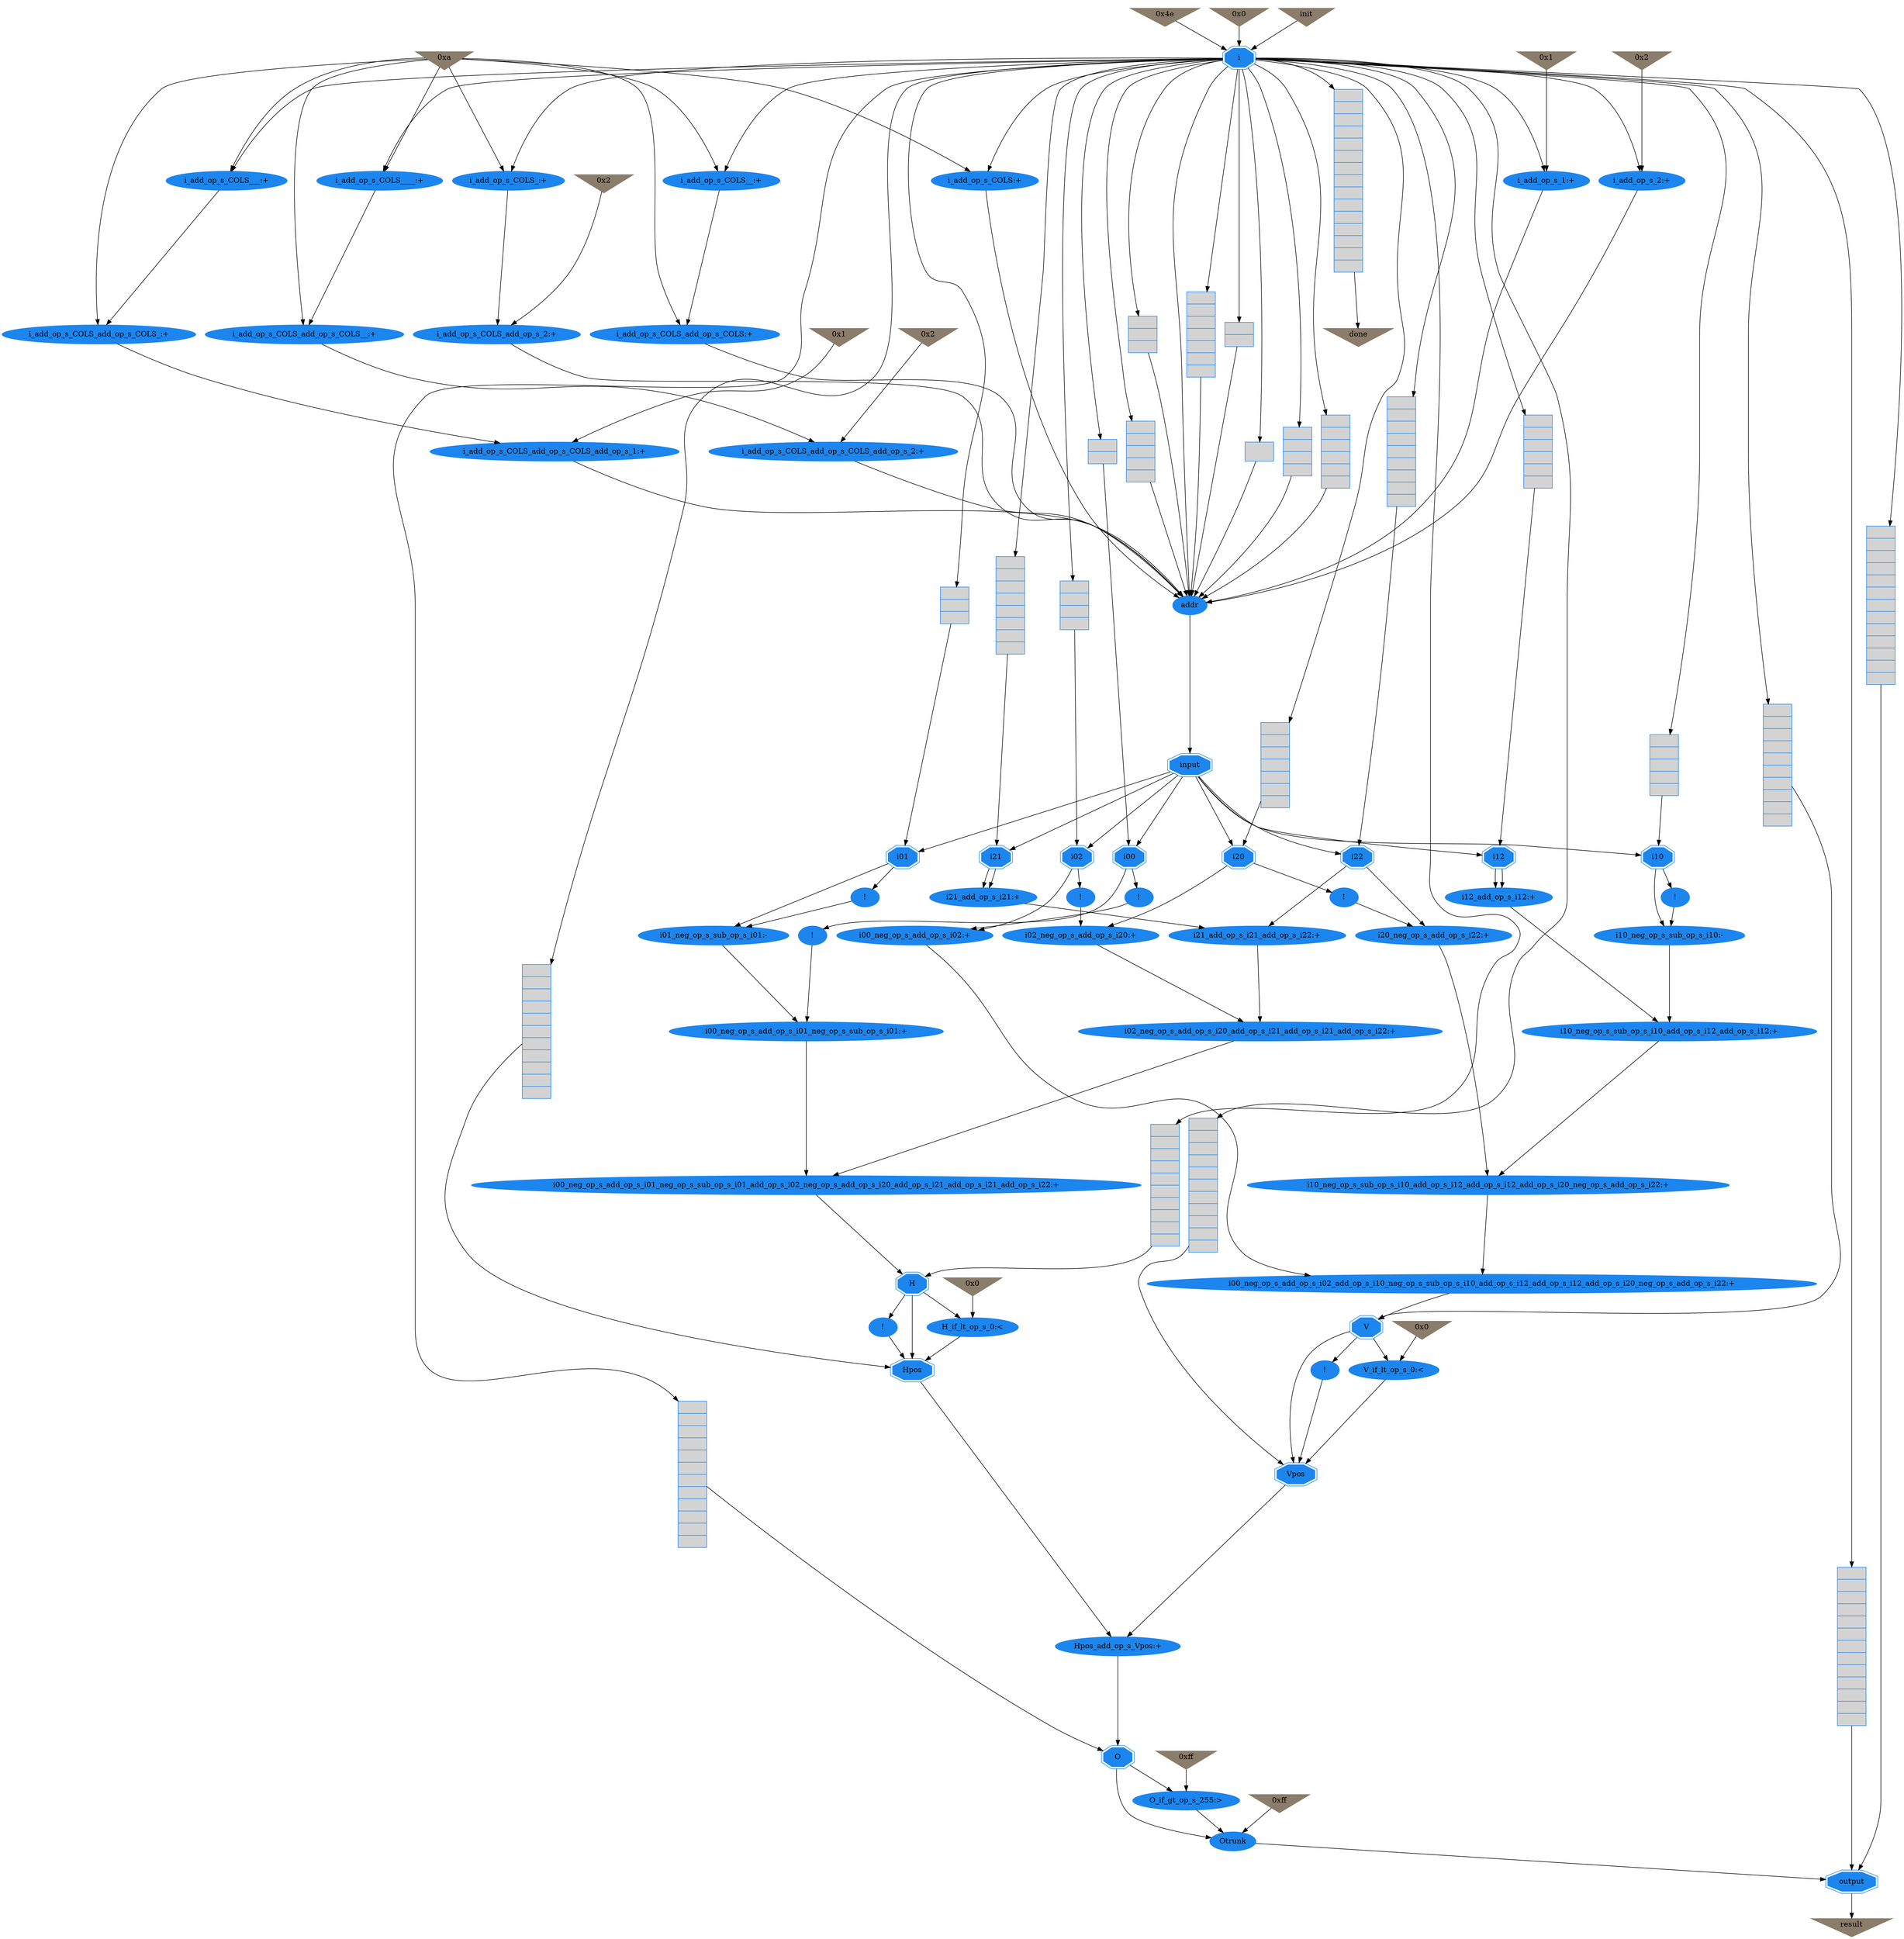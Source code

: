digraph sobel {
	// Components (Nodes)
	node [shape=ellipse, style=filled, color=dodgerblue2];
	"result" [color=bisque4 shape=invtriangle label="result"];
	"c100" [label="{|||||||||}" shape=record fillcolor=lightgray  color=dodgerblue2 ];
	"output" [label="output" shape=doubleoctagon  color=dodgerblue2 ];
	"c89" [color=bisque4 shape=invtriangle label="0x1"];
	"i12" [label="i12" shape=doubleoctagon  color=dodgerblue2 ];
	"COLS" [color=bisque4 shape=invtriangle label="0xa"];
	"c104" [label="{||||||||||||||}" shape=record fillcolor=lightgray  color=dodgerblue2 ];
	"i_step_delay_op_8" [label="{|||||||}" shape=record fillcolor=lightgray  color=dodgerblue2 ];
	"i_step_delay_op_5" [label="{||||}" shape=record fillcolor=lightgray  color=dodgerblue2 ];
	"i_step_delay_op_6" [label="{|||||}" shape=record fillcolor=lightgray  color=dodgerblue2 ];
	"i20_neg_op_s_add_op_s_i22" [label="i20_neg_op_s_add_op_s_i22:+"  color=dodgerblue2 ];
	"i01" [label="i01" shape=doubleoctagon  color=dodgerblue2 ];
	"H_neg_op_s" [label="!"  color=dodgerblue2 ];
	"i00_neg_op_s_add_op_s_i02_add_op_s_i10_neg_op_s_sub_op_s_i10_add_op_s_i12_add_op_s_i12_add_op_s_i20_neg_op_s_add_op_s_i22" [label="i00_neg_op_s_add_op_s_i02_add_op_s_i10_neg_op_s_sub_op_s_i10_add_op_s_i12_add_op_s_i12_add_op_s_i20_neg_op_s_add_op_s_i22:+"  color=dodgerblue2 ];
	"V_if_lt_op_s_0" [label="V_if_lt_op_s_0:<"  color=dodgerblue2 ];
	"H" [label="H" shape=doubleoctagon  color=dodgerblue2 ];
	"i" [label="i" shape=doubleoctagon  color=dodgerblue2 ];
	"COLS" [color=bisque4 shape=invtriangle label="0xa"];
	"i_add_op_s_COLS__" [label="i_add_op_s_COLS__:+"  color=dodgerblue2 ];
	"c102" [label="{||||||||||}" shape=record fillcolor=lightgray  color=dodgerblue2 ];
	"i_add_op_s_COLS_add_op_s_COLS_" [label="i_add_op_s_COLS_add_op_s_COLS_:+"  color=dodgerblue2 ];
	"i02_neg_op_s" [label="!"  color=dodgerblue2 ];
	"i01_neg_op_s_sub_op_s_i01" [label="i01_neg_op_s_sub_op_s_i01:-"  color=dodgerblue2 ];
	"i00_neg_op_s" [label="!"  color=dodgerblue2 ];
	"i21_add_op_s_i21" [label="i21_add_op_s_i21:+"  color=dodgerblue2 ];
	"c81" [color=bisque4 shape=invtriangle label="0x2"];
	"COLS" [color=bisque4 shape=invtriangle label="0xa"];
	"i_step_delay_op_2" [label="{|}" shape=record fillcolor=lightgray  color=dodgerblue2 ];
	"i_add_op_s_COLS_add_op_s_2" [label="i_add_op_s_COLS_add_op_s_2:+"  color=dodgerblue2 ];
	"c96" [color=bisque4 shape=invtriangle label="0xff"];
	"i_add_op_s_COLS_add_op_s_COLS_add_op_s_2" [label="i_add_op_s_COLS_add_op_s_COLS_add_op_s_2:+"  color=dodgerblue2 ];
	"i_step_delay_op_4_" [label="{|||}" shape=record fillcolor=lightgray  color=dodgerblue2 ];
	"i10_neg_op_s_sub_op_s_i10" [label="i10_neg_op_s_sub_op_s_i10:-"  color=dodgerblue2 ];
	"i00_neg_op_s_add_op_s_i02" [label="i00_neg_op_s_add_op_s_i02:+"  color=dodgerblue2 ];
	"i00_neg_op_s_add_op_s_i01_neg_op_s_sub_op_s_i01_add_op_s_i02_neg_op_s_add_op_s_i20_add_op_s_i21_add_op_s_i21_add_op_s_i22" [label="i00_neg_op_s_add_op_s_i01_neg_op_s_sub_op_s_i01_add_op_s_i02_neg_op_s_add_op_s_i20_add_op_s_i21_add_op_s_i21_add_op_s_i22:+"  color=dodgerblue2 ];
	"i10_neg_op_s_sub_op_s_i10_add_op_s_i12_add_op_s_i12" [label="i10_neg_op_s_sub_op_s_i10_add_op_s_i12_add_op_s_i12:+"  color=dodgerblue2 ];
	"O" [label="O" shape=doubleoctagon  color=dodgerblue2 ];
	"i20" [label="i20" shape=doubleoctagon  color=dodgerblue2 ];
	"i22" [label="i22" shape=doubleoctagon  color=dodgerblue2 ];
	"done" [color=bisque4 shape=invtriangle label="done"];
	"COLS" [color=bisque4 shape=invtriangle label="0xa"];
	"c92" [color=bisque4 shape=invtriangle label="0x2"];
	"i_step_delay_op_1" [label="{}" shape=record fillcolor=lightgray  color=dodgerblue2 ];
	"c98" [label="{||||||||||||}" shape=record fillcolor=lightgray  color=dodgerblue2 ];
	"i_step_delay_op_3" [label="{||}" shape=record fillcolor=lightgray  color=dodgerblue2 ];
	"c94" [color=bisque4 shape=invtriangle label="0x0"];
	"i21_add_op_s_i21_add_op_s_i22" [label="i21_add_op_s_i21_add_op_s_i22:+"  color=dodgerblue2 ];
	"i_step_delay_op_6_" [label="{|||||}" shape=record fillcolor=lightgray  color=dodgerblue2 ];
	"i_step_delay_op_2_" [label="{|}" shape=record fillcolor=lightgray  color=dodgerblue2 ];
	"Hpos_add_op_s_Vpos" [label="Hpos_add_op_s_Vpos:+"  color=dodgerblue2 ];
	"Otrunk" [label="Otrunk"  color=dodgerblue2 ];
	"c79" [color=bisque4 shape=invtriangle label="0x4e"];
	"i20_neg_op_s" [label="!"  color=dodgerblue2 ];
	"i02_neg_op_s_add_op_s_i20" [label="i02_neg_op_s_add_op_s_i20:+"  color=dodgerblue2 ];
	"i01_neg_op_s" [label="!"  color=dodgerblue2 ];
	"i_add_op_s_COLS_add_op_s_COLS" [label="i_add_op_s_COLS_add_op_s_COLS:+"  color=dodgerblue2 ];
	"c103" [label="{|||||||||||}" shape=record fillcolor=lightgray  color=dodgerblue2 ];
	"i_add_op_s_COLS_add_op_s_COLS_add_op_s_1" [label="i_add_op_s_COLS_add_op_s_COLS_add_op_s_1:+"  color=dodgerblue2 ];
	"i_step_delay_op_4" [label="{|||}" shape=record fillcolor=lightgray  color=dodgerblue2 ];
	"COLS" [color=bisque4 shape=invtriangle label="0xa"];
	"c84" [color=bisque4 shape=invtriangle label="0x2"];
	"COLS" [color=bisque4 shape=invtriangle label="0xa"];
	"COLS" [color=bisque4 shape=invtriangle label="0xa"];
	"i00_neg_op_s_add_op_s_i01_neg_op_s_sub_op_s_i01" [label="i00_neg_op_s_add_op_s_i01_neg_op_s_sub_op_s_i01:+"  color=dodgerblue2 ];
	"i_add_op_s_COLS___" [label="i_add_op_s_COLS___:+"  color=dodgerblue2 ];
	"i_add_op_s_COLS____" [label="i_add_op_s_COLS____:+"  color=dodgerblue2 ];
	"i_step_delay_op_9" [label="{||||||||}" shape=record fillcolor=lightgray  color=dodgerblue2 ];
	"input" [label="input" shape=doubleoctagon  color=dodgerblue2 ];
	"addr" [label="addr"  color=dodgerblue2 ];
	"i10" [label="i10" shape=doubleoctagon  color=dodgerblue2 ];
	"i00" [label="i00" shape=doubleoctagon  color=dodgerblue2 ];
	"c101" [label="{||||||||||}" shape=record fillcolor=lightgray  color=dodgerblue2 ];
	"c99" [label="{|||||||||}" shape=record fillcolor=lightgray  color=dodgerblue2 ];
	"i10_neg_op_s_sub_op_s_i10_add_op_s_i12_add_op_s_i12_add_op_s_i20_neg_op_s_add_op_s_i22" [label="i10_neg_op_s_sub_op_s_i10_add_op_s_i12_add_op_s_i12_add_op_s_i20_neg_op_s_add_op_s_i22:+"  color=dodgerblue2 ];
	"V_neg_op_s" [label="!"  color=dodgerblue2 ];
	"H_if_lt_op_s_0" [label="H_if_lt_op_s_0:<"  color=dodgerblue2 ];
	"Hpos" [label="Hpos" shape=doubleoctagon  color=dodgerblue2 ];
	"i10_neg_op_s" [label="!"  color=dodgerblue2 ];
	"i_step_delay_op_3_" [label="{||}" shape=record fillcolor=lightgray  color=dodgerblue2 ];
	"i_step_delay_op_7_" [label="{||||||}" shape=record fillcolor=lightgray  color=dodgerblue2 ];
	"i02_neg_op_s_add_op_s_i20_add_op_s_i21_add_op_s_i21_add_op_s_i22" [label="i02_neg_op_s_add_op_s_i20_add_op_s_i21_add_op_s_i21_add_op_s_i22:+"  color=dodgerblue2 ];
	"i_add_op_s_COLS_" [label="i_add_op_s_COLS_:+"  color=dodgerblue2 ];
	"i_add_op_s_1" [label="i_add_op_s_1:+"  color=dodgerblue2 ];
	"i_add_op_s_2" [label="i_add_op_s_2:+"  color=dodgerblue2 ];
	"i_add_op_s_COLS" [label="i_add_op_s_COLS:+"  color=dodgerblue2 ];
	"O_if_gt_op_s_255" [label="O_if_gt_op_s_255:>"  color=dodgerblue2 ];
	"c80" [color=bisque4 shape=invtriangle label="0x1"];
	"c78" [color=bisque4 shape=invtriangle label="0x0"];
	"Vpos" [label="Vpos" shape=doubleoctagon  color=dodgerblue2 ];
	"i12_add_op_s_i12" [label="i12_add_op_s_i12:+"  color=dodgerblue2 ];
	"i00_neg_op_s_" [label="!"  color=dodgerblue2 ];
	"i_step_delay_op_7" [label="{||||||}" shape=record fillcolor=lightgray  color=dodgerblue2 ];
	"i_step_delay_op_5_" [label="{||||}" shape=record fillcolor=lightgray  color=dodgerblue2 ];
	"i_add_op_s_COLS_add_op_s_COLS__" [label="i_add_op_s_COLS_add_op_s_COLS__:+"  color=dodgerblue2 ];
	"c95" [color=bisque4 shape=invtriangle label="0xff"];
	"c93" [color=bisque4 shape=invtriangle label="0x0"];
	"c97" [label="{||||||||||||}" shape=record fillcolor=lightgray  color=dodgerblue2 ];
	"COLS" [color=bisque4 shape=invtriangle label="0xa"];
	"i02" [label="i02" shape=doubleoctagon  color=dodgerblue2 ];
	"V" [label="V" shape=doubleoctagon  color=dodgerblue2 ];
	"i21" [label="i21" shape=doubleoctagon  color=dodgerblue2 ];
	"init" [color=bisque4 shape=invtriangle label="init"];

	// Signals (Edges)
	"init" -> "i"
	"i12" -> "i12_add_op_s_i12"
	"i" -> "i_step_delay_op_2":input
	"i02_neg_op_s_add_op_s_i20" -> "i02_neg_op_s_add_op_s_i20_add_op_s_i21_add_op_s_i21_add_op_s_i22"
	"COLS" -> "i_add_op_s_COLS"
	"i21" -> "i21_add_op_s_i21"
	"c94" -> "V_if_lt_op_s_0"
	"i20" -> "i20_neg_op_s"
	"COLS" -> "i_add_op_s_COLS_add_op_s_COLS__"
	"i" -> "i_step_delay_op_5":input
	"COLS" -> "i_add_op_s_COLS___"
	"i" -> "i_step_delay_op_6_":input
	"V" -> "Vpos"
	"V_if_lt_op_s_0" -> "Vpos"
	"Vpos" -> "Hpos_add_op_s_Vpos"
	"i" -> "i_add_op_s_2"
	"input" -> "i20"
	"i_step_delay_op_6_" -> "i12"
	"i" -> "i_step_delay_op_8":input
	"i_step_delay_op_2" -> "addr"
	"i_add_op_s_COLS" -> "addr"
	"i21_add_op_s_i21" -> "i21_add_op_s_i21_add_op_s_i22"
	"i_add_op_s_COLS__" -> "i_add_op_s_COLS_add_op_s_COLS"
	"i10_neg_op_s_sub_op_s_i10" -> "i10_neg_op_s_sub_op_s_i10_add_op_s_i12_add_op_s_i12"
	"H" -> "Hpos"
	"i_step_delay_op_5" -> "addr"
	"i22" -> "i20_neg_op_s_add_op_s_i22"
	"addr" -> "input"
	"i_add_op_s_COLS_add_op_s_COLS_add_op_s_2" -> "addr"
	"c92" -> "i_add_op_s_COLS_add_op_s_COLS_add_op_s_2"
	"input" -> "i00"
	"c97" -> "output"
	"c98" -> "output"
	"c99" -> "H"
	"c100" -> "V"
	"i01_neg_op_s_sub_op_s_i01" -> "i00_neg_op_s_add_op_s_i01_neg_op_s_sub_op_s_i01"
	"i02_neg_op_s" -> "i02_neg_op_s_add_op_s_i20"
	"c84" -> "i_add_op_s_COLS_add_op_s_2"
	"i" -> "i_add_op_s_COLS__"
	"i02" -> "i00_neg_op_s_add_op_s_i02"
	"i_add_op_s_COLS_add_op_s_COLS_" -> "i_add_op_s_COLS_add_op_s_COLS_add_op_s_1"
	"i00_neg_op_s_add_op_s_i02_add_op_s_i10_neg_op_s_sub_op_s_i10_add_op_s_i12_add_op_s_i12_add_op_s_i20_neg_op_s_add_op_s_i22" -> "V"
	"Hpos_add_op_s_Vpos" -> "O"
	"i_step_delay_op_6" -> "addr"
	"H_if_lt_op_s_0" -> "Hpos"
	"i_step_delay_op_4_" -> "i02"
	"i" -> "i_step_delay_op_4_":input
	"input" -> "i01"
	"input" -> "i10"
	"i" -> "c102":input
	"i" -> "c103":input
	"i_add_op_s_1" -> "addr"
	"c80" -> "i_add_op_s_1"
	"i" -> "addr"
	"c78" -> "i"
	"i" -> "c104":input
	"i21_add_op_s_i21_add_op_s_i22" -> "i02_neg_op_s_add_op_s_i20_add_op_s_i21_add_op_s_i21_add_op_s_i22"
	"i02_neg_op_s_add_op_s_i20_add_op_s_i21_add_op_s_i21_add_op_s_i22" -> "i00_neg_op_s_add_op_s_i01_neg_op_s_sub_op_s_i01_add_op_s_i02_neg_op_s_add_op_s_i20_add_op_s_i21_add_op_s_i21_add_op_s_i22"
	"i00_neg_op_s_add_op_s_i02" -> "i00_neg_op_s_add_op_s_i02_add_op_s_i10_neg_op_s_sub_op_s_i10_add_op_s_i12_add_op_s_i12_add_op_s_i20_neg_op_s_add_op_s_i22"
	"i10_neg_op_s" -> "i10_neg_op_s_sub_op_s_i10"
	"COLS" -> "i_add_op_s_COLS_"
	"i_add_op_s_COLS_add_op_s_2" -> "addr"
	"i00" -> "i00_neg_op_s_"
	"O" -> "O_if_gt_op_s_255"
	"c93" -> "H_if_lt_op_s_0"
	"i_step_delay_op_2_" -> "i00"
	"COLS" -> "i_add_op_s_COLS____"
	"i" -> "i_step_delay_op_6":input
	"i" -> "i_step_delay_op_9":input
	"Otrunk" -> "output"
	"c96" -> "Otrunk"
	"output" -> "result"
	"i_step_delay_op_3" -> "addr"
	"i01" -> "i01_neg_op_s"
	"i_step_delay_op_9" -> "i22"
	"i01" -> "i01_neg_op_s_sub_op_s_i01"
	"i" -> "c98":input
	"i_step_delay_op_5_" -> "i10"
	"V_neg_op_s" -> "Vpos"
	"i" -> "i_step_delay_op_2_":input
	"i" -> "i_step_delay_op_7":input
	"V" -> "V_if_lt_op_s_0"
	"i10_neg_op_s_sub_op_s_i10_add_op_s_i12_add_op_s_i12" -> "i10_neg_op_s_sub_op_s_i10_add_op_s_i12_add_op_s_i12_add_op_s_i20_neg_op_s_add_op_s_i22"
	"COLS" -> "i_add_op_s_COLS_add_op_s_COLS"
	"i12_add_op_s_i12" -> "i10_neg_op_s_sub_op_s_i10_add_op_s_i12_add_op_s_i12"
	"i" -> "i_add_op_s_COLS___"
	"COLS" -> "i_add_op_s_COLS__"
	"i21" -> "i21_add_op_s_i21"
	"i20" -> "i02_neg_op_s_add_op_s_i20"
	"i22" -> "i21_add_op_s_i21_add_op_s_i22"
	"i" -> "c101":input
	"i02" -> "i02_neg_op_s"
	"i" -> "c100":input
	"i" -> "c99":input
	"V" -> "V_neg_op_s"
	"i" -> "c97":input
	"i_step_delay_op_7" -> "addr"
	"Hpos" -> "Hpos_add_op_s_Vpos"
	"i_add_op_s_COLS_add_op_s_COLS" -> "addr"
	"i_add_op_s_COLS___" -> "i_add_op_s_COLS_add_op_s_COLS_"
	"i20_neg_op_s" -> "i20_neg_op_s_add_op_s_i22"
	"i_add_op_s_COLS_add_op_s_COLS__" -> "i_add_op_s_COLS_add_op_s_COLS_add_op_s_2"
	"i" -> "i_add_op_s_COLS"
	"c81" -> "i_add_op_s_2"
	"i" -> "i_step_delay_op_3":input
	"i_add_op_s_2" -> "addr"
	"i12" -> "i12_add_op_s_i12"
	"i10" -> "i10_neg_op_s_sub_op_s_i10"
	"input" -> "i12"
	"input" -> "i21"
	"i" -> "i_step_delay_op_7_":input
	"i_step_delay_op_7_" -> "i20"
	"c101" -> "Hpos"
	"input" -> "i02"
	"i_add_op_s_COLS_add_op_s_COLS_add_op_s_1" -> "addr"
	"i_add_op_s_COLS____" -> "i_add_op_s_COLS_add_op_s_COLS__"
	"c95" -> "O_if_gt_op_s_255"
	"H" -> "H_neg_op_s"
	"i" -> "i_step_delay_op_3_":input
	"i_step_delay_op_4" -> "addr"
	"i" -> "i_add_op_s_COLS_"
	"i_add_op_s_COLS_" -> "i_add_op_s_COLS_add_op_s_2"
	"i10_neg_op_s_sub_op_s_i10_add_op_s_i12_add_op_s_i12_add_op_s_i20_neg_op_s_add_op_s_i22" -> "i00_neg_op_s_add_op_s_i02_add_op_s_i10_neg_op_s_sub_op_s_i10_add_op_s_i12_add_op_s_i12_add_op_s_i20_neg_op_s_add_op_s_i22"
	"i20_neg_op_s_add_op_s_i22" -> "i10_neg_op_s_sub_op_s_i10_add_op_s_i12_add_op_s_i12_add_op_s_i20_neg_op_s_add_op_s_i22"
	"i" -> "i_step_delay_op_4":input
	"i00" -> "i00_neg_op_s"
	"input" -> "i22"
	"i00_neg_op_s" -> "i00_neg_op_s_add_op_s_i01_neg_op_s_sub_op_s_i01"
	"i01_neg_op_s" -> "i01_neg_op_s_sub_op_s_i01"
	"c102" -> "Vpos"
	"i_step_delay_op_8" -> "i21"
	"O_if_gt_op_s_255" -> "Otrunk"
	"i" -> "i_step_delay_op_5_":input
	"i_step_delay_op_3_" -> "i01"
	"O" -> "Otrunk"
	"c89" -> "i_add_op_s_COLS_add_op_s_COLS_add_op_s_1"
	"H_neg_op_s" -> "Hpos"
	"H" -> "H_if_lt_op_s_0"
	"i" -> "i_add_op_s_COLS____"
	"COLS" -> "i_add_op_s_COLS_add_op_s_COLS_"
	"i00_neg_op_s_" -> "i00_neg_op_s_add_op_s_i02"
	"i00_neg_op_s_add_op_s_i01_neg_op_s_sub_op_s_i01_add_op_s_i02_neg_op_s_add_op_s_i20_add_op_s_i21_add_op_s_i21_add_op_s_i22" -> "H"
	"i10" -> "i10_neg_op_s"
	"i00_neg_op_s_add_op_s_i01_neg_op_s_sub_op_s_i01" -> "i00_neg_op_s_add_op_s_i01_neg_op_s_sub_op_s_i01_add_op_s_i02_neg_op_s_add_op_s_i20_add_op_s_i21_add_op_s_i21_add_op_s_i22"
	"c104" -> "done"
	"c103" -> "O"
	"i_step_delay_op_1" -> "addr"
	"i" -> "i_step_delay_op_1":input
	"i" -> "i_add_op_s_1"
	"c79" -> "i"
}